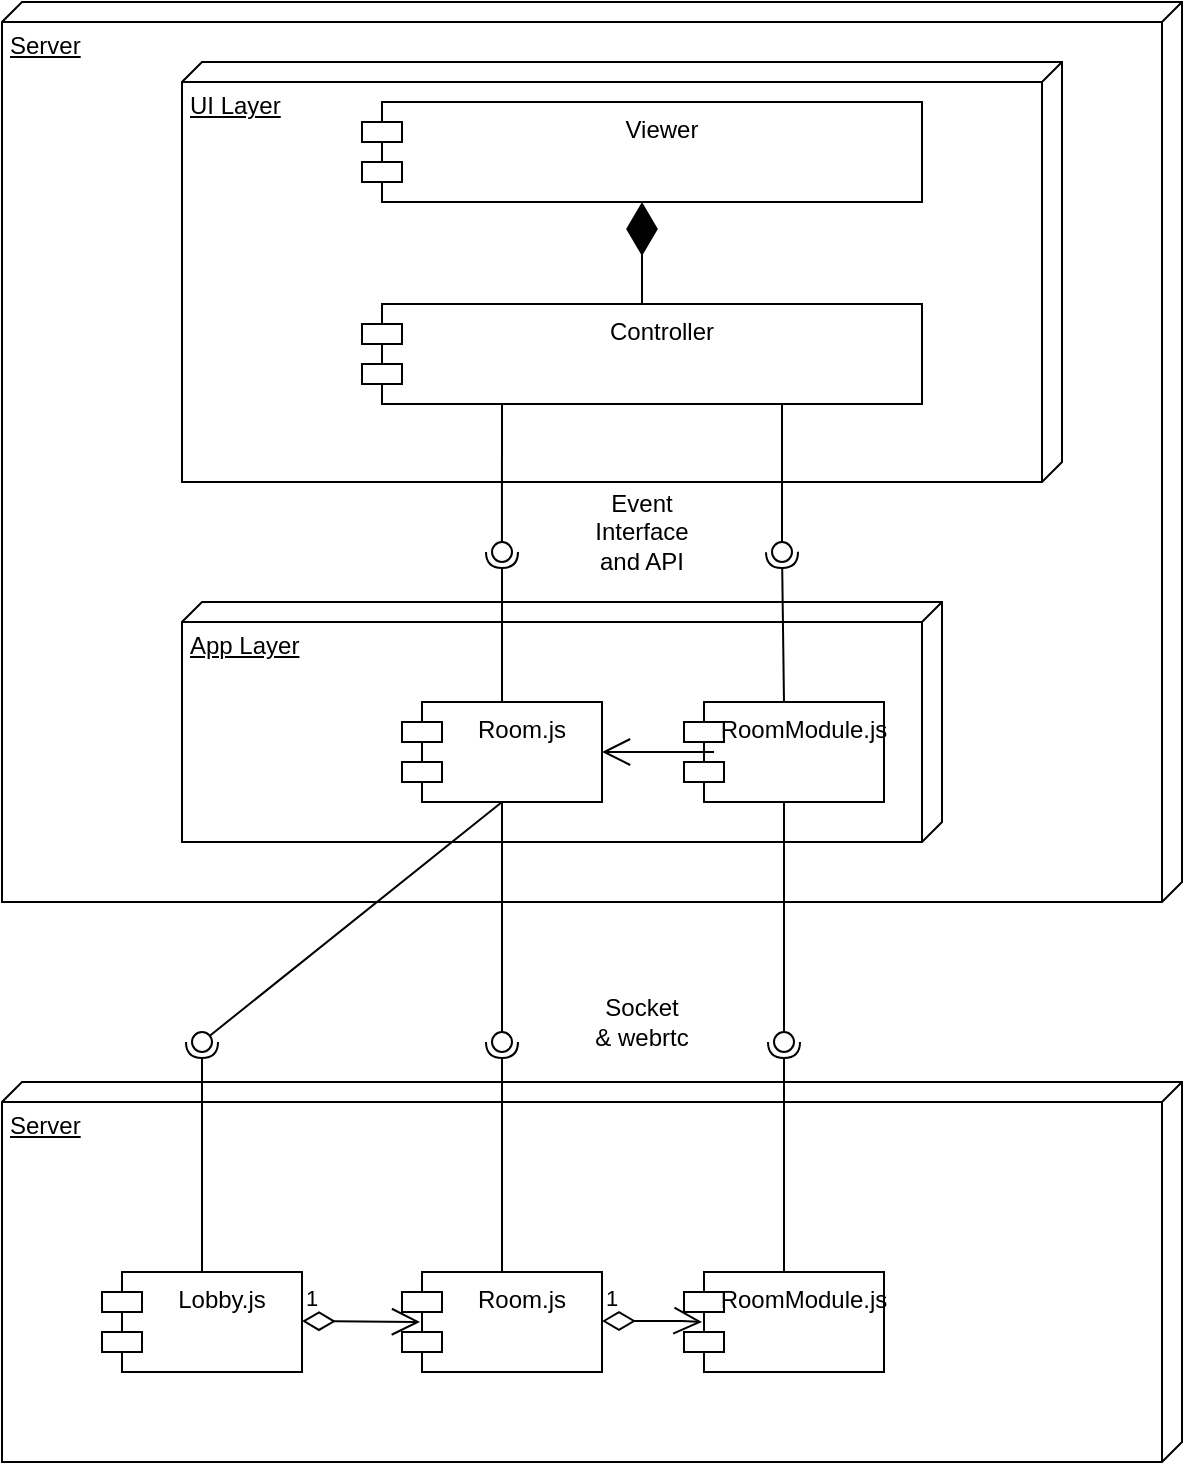 <mxfile version="20.7.4" type="github">
  <diagram name="Page-1" id="b5b7bab2-c9e2-2cf4-8b2a-24fd1a2a6d21">
    <mxGraphModel dx="1434" dy="707" grid="1" gridSize="10" guides="1" tooltips="1" connect="1" arrows="1" fold="1" page="1" pageScale="1" pageWidth="827" pageHeight="1169" background="none" math="0" shadow="0">
      <root>
        <mxCell id="0" />
        <mxCell id="1" parent="0" />
        <mxCell id="EiW0KNOhNjY4eqsTkoEY-4" value="Server&lt;br&gt;" style="verticalAlign=top;align=left;spacingTop=8;spacingLeft=2;spacingRight=12;shape=cube;size=10;direction=south;fontStyle=4;html=1;" vertex="1" parent="1">
          <mxGeometry x="190" y="600" width="590" height="190" as="geometry" />
        </mxCell>
        <mxCell id="EiW0KNOhNjY4eqsTkoEY-1" value="Lobby.js" style="shape=module;align=left;spacingLeft=20;align=center;verticalAlign=top;" vertex="1" parent="1">
          <mxGeometry x="240" y="695" width="100" height="50" as="geometry" />
        </mxCell>
        <mxCell id="EiW0KNOhNjY4eqsTkoEY-3" value="RoomModule.js" style="shape=module;align=left;spacingLeft=20;align=center;verticalAlign=top;" vertex="1" parent="1">
          <mxGeometry x="531" y="695" width="100" height="50" as="geometry" />
        </mxCell>
        <mxCell id="EiW0KNOhNjY4eqsTkoEY-5" value="Room.js&#xa;" style="shape=module;align=left;spacingLeft=20;align=center;verticalAlign=top;" vertex="1" parent="1">
          <mxGeometry x="390" y="695" width="100" height="50" as="geometry" />
        </mxCell>
        <mxCell id="EiW0KNOhNjY4eqsTkoEY-6" value="Server&lt;br&gt;" style="verticalAlign=top;align=left;spacingTop=8;spacingLeft=2;spacingRight=12;shape=cube;size=10;direction=south;fontStyle=4;html=1;" vertex="1" parent="1">
          <mxGeometry x="190" y="60" width="590" height="450" as="geometry" />
        </mxCell>
        <mxCell id="EiW0KNOhNjY4eqsTkoEY-7" value="UI Layer" style="verticalAlign=top;align=left;spacingTop=8;spacingLeft=2;spacingRight=12;shape=cube;size=10;direction=south;fontStyle=4;html=1;" vertex="1" parent="1">
          <mxGeometry x="280" y="90" width="440" height="210" as="geometry" />
        </mxCell>
        <mxCell id="EiW0KNOhNjY4eqsTkoEY-8" value="App Layer" style="verticalAlign=top;align=left;spacingTop=8;spacingLeft=2;spacingRight=12;shape=cube;size=10;direction=south;fontStyle=4;html=1;" vertex="1" parent="1">
          <mxGeometry x="280" y="360" width="380" height="120" as="geometry" />
        </mxCell>
        <mxCell id="EiW0KNOhNjY4eqsTkoEY-9" value="Room.js&#xa;" style="shape=module;align=left;spacingLeft=20;align=center;verticalAlign=top;" vertex="1" parent="1">
          <mxGeometry x="390" y="410" width="100" height="50" as="geometry" />
        </mxCell>
        <mxCell id="EiW0KNOhNjY4eqsTkoEY-10" value="RoomModule.js" style="shape=module;align=left;spacingLeft=20;align=center;verticalAlign=top;" vertex="1" parent="1">
          <mxGeometry x="531" y="410" width="100" height="50" as="geometry" />
        </mxCell>
        <mxCell id="EiW0KNOhNjY4eqsTkoEY-11" value="" style="rounded=0;orthogonalLoop=1;jettySize=auto;html=1;endArrow=none;endFill=0;sketch=0;sourcePerimeterSpacing=0;targetPerimeterSpacing=0;exitX=0.25;exitY=1;exitDx=0;exitDy=0;" edge="1" target="EiW0KNOhNjY4eqsTkoEY-13" parent="1" source="EiW0KNOhNjY4eqsTkoEY-15">
          <mxGeometry relative="1" as="geometry">
            <mxPoint x="390" y="495" as="sourcePoint" />
          </mxGeometry>
        </mxCell>
        <mxCell id="EiW0KNOhNjY4eqsTkoEY-12" value="" style="rounded=0;orthogonalLoop=1;jettySize=auto;html=1;endArrow=halfCircle;endFill=0;entryX=0.5;entryY=0.5;endSize=6;strokeWidth=1;sketch=0;exitX=0.5;exitY=0;exitDx=0;exitDy=0;" edge="1" target="EiW0KNOhNjY4eqsTkoEY-13" parent="1" source="EiW0KNOhNjY4eqsTkoEY-9">
          <mxGeometry relative="1" as="geometry">
            <mxPoint x="430" y="495" as="sourcePoint" />
          </mxGeometry>
        </mxCell>
        <mxCell id="EiW0KNOhNjY4eqsTkoEY-13" value="" style="ellipse;whiteSpace=wrap;html=1;align=center;aspect=fixed;resizable=0;points=[];outlineConnect=0;sketch=0;" vertex="1" parent="1">
          <mxGeometry x="435" y="330" width="10" height="10" as="geometry" />
        </mxCell>
        <mxCell id="EiW0KNOhNjY4eqsTkoEY-15" value="Controller" style="shape=module;align=left;spacingLeft=20;align=center;verticalAlign=top;" vertex="1" parent="1">
          <mxGeometry x="370" y="211" width="280" height="50" as="geometry" />
        </mxCell>
        <mxCell id="EiW0KNOhNjY4eqsTkoEY-16" value="" style="endArrow=open;endFill=1;endSize=12;html=1;rounded=0;exitX=0.15;exitY=0.5;exitDx=0;exitDy=0;exitPerimeter=0;entryX=1;entryY=0.5;entryDx=0;entryDy=0;" edge="1" parent="1" source="EiW0KNOhNjY4eqsTkoEY-10" target="EiW0KNOhNjY4eqsTkoEY-9">
          <mxGeometry width="160" relative="1" as="geometry">
            <mxPoint x="330" y="500" as="sourcePoint" />
            <mxPoint x="490" y="500" as="targetPoint" />
          </mxGeometry>
        </mxCell>
        <mxCell id="EiW0KNOhNjY4eqsTkoEY-17" value="" style="rounded=0;orthogonalLoop=1;jettySize=auto;html=1;endArrow=none;endFill=0;sketch=0;sourcePerimeterSpacing=0;targetPerimeterSpacing=0;exitX=0.75;exitY=1;exitDx=0;exitDy=0;" edge="1" target="EiW0KNOhNjY4eqsTkoEY-19" parent="1" source="EiW0KNOhNjY4eqsTkoEY-15">
          <mxGeometry relative="1" as="geometry">
            <mxPoint x="390" y="495" as="sourcePoint" />
          </mxGeometry>
        </mxCell>
        <mxCell id="EiW0KNOhNjY4eqsTkoEY-18" value="" style="rounded=0;orthogonalLoop=1;jettySize=auto;html=1;endArrow=halfCircle;endFill=0;entryX=0.5;entryY=0.5;endSize=6;strokeWidth=1;sketch=0;exitX=0.5;exitY=0;exitDx=0;exitDy=0;" edge="1" target="EiW0KNOhNjY4eqsTkoEY-19" parent="1" source="EiW0KNOhNjY4eqsTkoEY-10">
          <mxGeometry relative="1" as="geometry">
            <mxPoint x="430" y="495" as="sourcePoint" />
          </mxGeometry>
        </mxCell>
        <mxCell id="EiW0KNOhNjY4eqsTkoEY-19" value="" style="ellipse;whiteSpace=wrap;html=1;align=center;aspect=fixed;resizable=0;points=[];outlineConnect=0;sketch=0;" vertex="1" parent="1">
          <mxGeometry x="575" y="330" width="10" height="10" as="geometry" />
        </mxCell>
        <mxCell id="EiW0KNOhNjY4eqsTkoEY-21" value="Viewer" style="shape=module;align=left;spacingLeft=20;align=center;verticalAlign=top;" vertex="1" parent="1">
          <mxGeometry x="370" y="110" width="280" height="50" as="geometry" />
        </mxCell>
        <mxCell id="EiW0KNOhNjY4eqsTkoEY-22" value="" style="endArrow=diamondThin;endFill=1;endSize=24;html=1;rounded=0;entryX=0.5;entryY=1;entryDx=0;entryDy=0;" edge="1" parent="1" source="EiW0KNOhNjY4eqsTkoEY-15" target="EiW0KNOhNjY4eqsTkoEY-21">
          <mxGeometry width="160" relative="1" as="geometry">
            <mxPoint x="370" y="194.5" as="sourcePoint" />
            <mxPoint x="530" y="194.5" as="targetPoint" />
          </mxGeometry>
        </mxCell>
        <mxCell id="EiW0KNOhNjY4eqsTkoEY-23" value="" style="rounded=0;orthogonalLoop=1;jettySize=auto;html=1;endArrow=none;endFill=0;sketch=0;sourcePerimeterSpacing=0;targetPerimeterSpacing=0;exitX=0.5;exitY=1;exitDx=0;exitDy=0;" edge="1" target="EiW0KNOhNjY4eqsTkoEY-25" parent="1" source="EiW0KNOhNjY4eqsTkoEY-9">
          <mxGeometry relative="1" as="geometry">
            <mxPoint x="470" y="515" as="sourcePoint" />
          </mxGeometry>
        </mxCell>
        <mxCell id="EiW0KNOhNjY4eqsTkoEY-24" value="" style="rounded=0;orthogonalLoop=1;jettySize=auto;html=1;endArrow=halfCircle;endFill=0;entryX=0.5;entryY=0.5;endSize=6;strokeWidth=1;sketch=0;exitX=0.5;exitY=0;exitDx=0;exitDy=0;" edge="1" target="EiW0KNOhNjY4eqsTkoEY-25" parent="1" source="EiW0KNOhNjY4eqsTkoEY-1">
          <mxGeometry relative="1" as="geometry">
            <mxPoint x="510" y="515" as="sourcePoint" />
          </mxGeometry>
        </mxCell>
        <mxCell id="EiW0KNOhNjY4eqsTkoEY-25" value="" style="ellipse;whiteSpace=wrap;html=1;align=center;aspect=fixed;resizable=0;points=[];outlineConnect=0;sketch=0;" vertex="1" parent="1">
          <mxGeometry x="285" y="575" width="10" height="10" as="geometry" />
        </mxCell>
        <mxCell id="EiW0KNOhNjY4eqsTkoEY-26" value="" style="rounded=0;orthogonalLoop=1;jettySize=auto;html=1;endArrow=none;endFill=0;sketch=0;sourcePerimeterSpacing=0;targetPerimeterSpacing=0;" edge="1" target="EiW0KNOhNjY4eqsTkoEY-28" parent="1">
          <mxGeometry relative="1" as="geometry">
            <mxPoint x="440" y="460" as="sourcePoint" />
          </mxGeometry>
        </mxCell>
        <mxCell id="EiW0KNOhNjY4eqsTkoEY-27" value="" style="rounded=0;orthogonalLoop=1;jettySize=auto;html=1;endArrow=halfCircle;endFill=0;entryX=0.5;entryY=0.5;endSize=6;strokeWidth=1;sketch=0;exitX=0.5;exitY=0;exitDx=0;exitDy=0;" edge="1" target="EiW0KNOhNjY4eqsTkoEY-28" parent="1" source="EiW0KNOhNjY4eqsTkoEY-5">
          <mxGeometry relative="1" as="geometry">
            <mxPoint x="510" y="515" as="sourcePoint" />
          </mxGeometry>
        </mxCell>
        <mxCell id="EiW0KNOhNjY4eqsTkoEY-28" value="" style="ellipse;whiteSpace=wrap;html=1;align=center;aspect=fixed;resizable=0;points=[];outlineConnect=0;sketch=0;" vertex="1" parent="1">
          <mxGeometry x="435" y="575" width="10" height="10" as="geometry" />
        </mxCell>
        <mxCell id="EiW0KNOhNjY4eqsTkoEY-29" value="" style="rounded=0;orthogonalLoop=1;jettySize=auto;html=1;endArrow=none;endFill=0;sketch=0;sourcePerimeterSpacing=0;targetPerimeterSpacing=0;exitX=0.5;exitY=1;exitDx=0;exitDy=0;" edge="1" target="EiW0KNOhNjY4eqsTkoEY-31" parent="1" source="EiW0KNOhNjY4eqsTkoEY-10">
          <mxGeometry relative="1" as="geometry">
            <mxPoint x="470" y="515" as="sourcePoint" />
          </mxGeometry>
        </mxCell>
        <mxCell id="EiW0KNOhNjY4eqsTkoEY-30" value="" style="rounded=0;orthogonalLoop=1;jettySize=auto;html=1;endArrow=halfCircle;endFill=0;entryX=0.5;entryY=0.5;endSize=6;strokeWidth=1;sketch=0;exitX=0.5;exitY=0;exitDx=0;exitDy=0;" edge="1" target="EiW0KNOhNjY4eqsTkoEY-31" parent="1" source="EiW0KNOhNjY4eqsTkoEY-3">
          <mxGeometry relative="1" as="geometry">
            <mxPoint x="510" y="515" as="sourcePoint" />
          </mxGeometry>
        </mxCell>
        <mxCell id="EiW0KNOhNjY4eqsTkoEY-31" value="" style="ellipse;whiteSpace=wrap;html=1;align=center;aspect=fixed;resizable=0;points=[];outlineConnect=0;sketch=0;" vertex="1" parent="1">
          <mxGeometry x="576" y="575" width="10" height="10" as="geometry" />
        </mxCell>
        <mxCell id="EiW0KNOhNjY4eqsTkoEY-32" value="1" style="endArrow=open;html=1;endSize=12;startArrow=diamondThin;startSize=14;startFill=0;edgeStyle=orthogonalEdgeStyle;align=left;verticalAlign=bottom;rounded=0;" edge="1" parent="1">
          <mxGeometry x="-1" y="3" relative="1" as="geometry">
            <mxPoint x="490" y="719.5" as="sourcePoint" />
            <mxPoint x="540" y="720" as="targetPoint" />
            <Array as="points">
              <mxPoint x="530" y="720" />
              <mxPoint x="530" y="720" />
            </Array>
          </mxGeometry>
        </mxCell>
        <mxCell id="EiW0KNOhNjY4eqsTkoEY-33" value="1" style="endArrow=open;html=1;endSize=12;startArrow=diamondThin;startSize=14;startFill=0;edgeStyle=orthogonalEdgeStyle;align=left;verticalAlign=bottom;rounded=0;entryX=0.09;entryY=0.5;entryDx=0;entryDy=0;entryPerimeter=0;" edge="1" parent="1" target="EiW0KNOhNjY4eqsTkoEY-5">
          <mxGeometry x="-1" y="3" relative="1" as="geometry">
            <mxPoint x="340" y="719.5" as="sourcePoint" />
            <mxPoint x="500" y="719.5" as="targetPoint" />
          </mxGeometry>
        </mxCell>
        <mxCell id="EiW0KNOhNjY4eqsTkoEY-34" value="Event Interface&lt;br&gt;and API" style="text;strokeColor=none;align=center;fillColor=none;html=1;verticalAlign=middle;whiteSpace=wrap;rounded=0;" vertex="1" parent="1">
          <mxGeometry x="480" y="310" width="60" height="30" as="geometry" />
        </mxCell>
        <mxCell id="EiW0KNOhNjY4eqsTkoEY-35" value="Socket&lt;br&gt;&amp;amp; webrtc" style="text;strokeColor=none;align=center;fillColor=none;html=1;verticalAlign=middle;whiteSpace=wrap;rounded=0;" vertex="1" parent="1">
          <mxGeometry x="480" y="555" width="60" height="30" as="geometry" />
        </mxCell>
      </root>
    </mxGraphModel>
  </diagram>
</mxfile>

